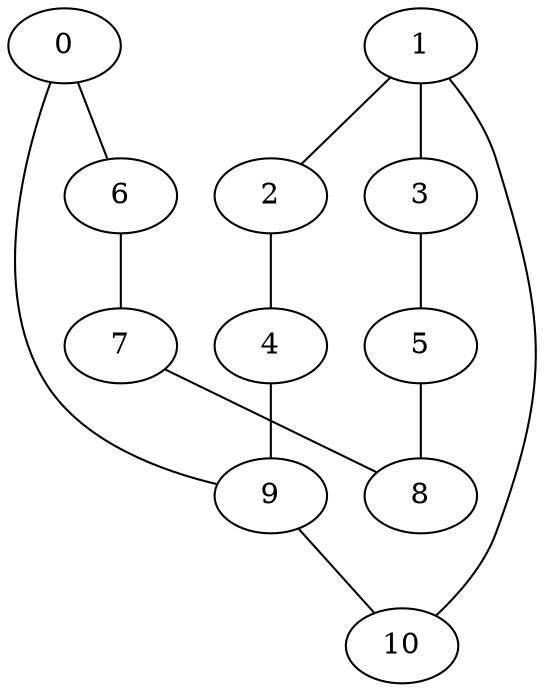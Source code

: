 graph "sampletest150-mod5_image18.bmp" {
	0	 [type=corner,
		x=92,
		y=362];
	6	 [type=corner,
		x=472,
		y=366];
	0 -- 6	 [angle0=".01",
		frequency=1,
		type0=line];
	9	 [type=intersection,
		x=67,
		y=323];
	0 -- 9	 [angle0="1.00",
		frequency=1,
		type0=line];
	1	 [type=intersection,
		x=73,
		y=189];
	2	 [type=corner,
		x=28,
		y=184];
	1 -- 2	 [angle0=".11",
		frequency=1,
		type0=line];
	3	 [type=corner,
		x=85,
		y=135];
	1 -- 3	 [angle0="-1.35",
		frequency=1,
		type0=line];
	10	 [type=corner,
		x=81,
		y=207];
	1 -- 10	 [angle0="1.15",
		frequency=1,
		type0=line];
	4	 [type=corner,
		x=22,
		y=301];
	2 -- 4	 [angle0="-1.52",
		frequency=1,
		type0=line];
	5	 [type=corner,
		x=463,
		y=133];
	3 -- 5	 [angle0="-.01",
		frequency=1,
		type0=line];
	4 -- 9	 [angle0=".45",
		frequency=1,
		type0=line];
	8	 [type=corner,
		x=492,
		y=179];
	5 -- 8	 [angle0="1.01",
		frequency=1,
		type0=line];
	7	 [type=corner,
		x=481,
		y=317];
	6 -- 7	 [angle0="-1.39",
		frequency=1,
		type0=line];
	7 -- 8	 [angle0="-1.49",
		frequency=1,
		type0=line];
	9 -- 10	 [angle0="-1.45",
		frequency=1,
		type0=line];
}
